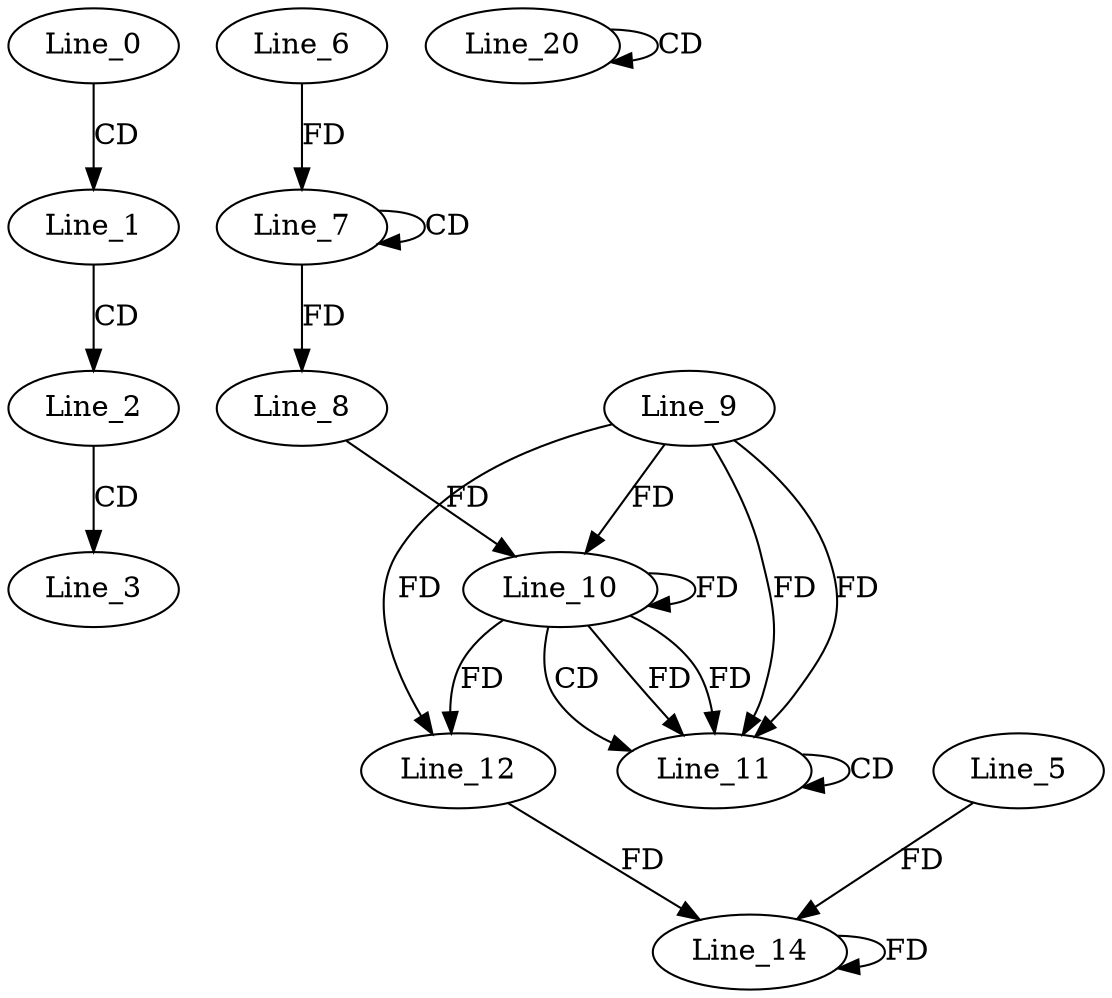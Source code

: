 digraph G {
  Line_0;
  Line_1;
  Line_2;
  Line_3;
  Line_7;
  Line_7;
  Line_6;
  Line_8;
  Line_10;
  Line_9;
  Line_10;
  Line_8;
  Line_10;
  Line_11;
  Line_11;
  Line_12;
  Line_14;
  Line_5;
  Line_14;
  Line_12;
  Line_20;
  Line_20;
  Line_0 -> Line_1 [ label="CD" ];
  Line_1 -> Line_2 [ label="CD" ];
  Line_2 -> Line_3 [ label="CD" ];
  Line_7 -> Line_7 [ label="CD" ];
  Line_6 -> Line_7 [ label="FD" ];
  Line_7 -> Line_8 [ label="FD" ];
  Line_10 -> Line_10 [ label="FD" ];
  Line_9 -> Line_10 [ label="FD" ];
  Line_8 -> Line_10 [ label="FD" ];
  Line_10 -> Line_11 [ label="CD" ];
  Line_10 -> Line_11 [ label="FD" ];
  Line_9 -> Line_11 [ label="FD" ];
  Line_11 -> Line_11 [ label="CD" ];
  Line_10 -> Line_11 [ label="FD" ];
  Line_9 -> Line_11 [ label="FD" ];
  Line_10 -> Line_12 [ label="FD" ];
  Line_9 -> Line_12 [ label="FD" ];
  Line_14 -> Line_14 [ label="FD" ];
  Line_5 -> Line_14 [ label="FD" ];
  Line_12 -> Line_14 [ label="FD" ];
  Line_20 -> Line_20 [ label="CD" ];
}
